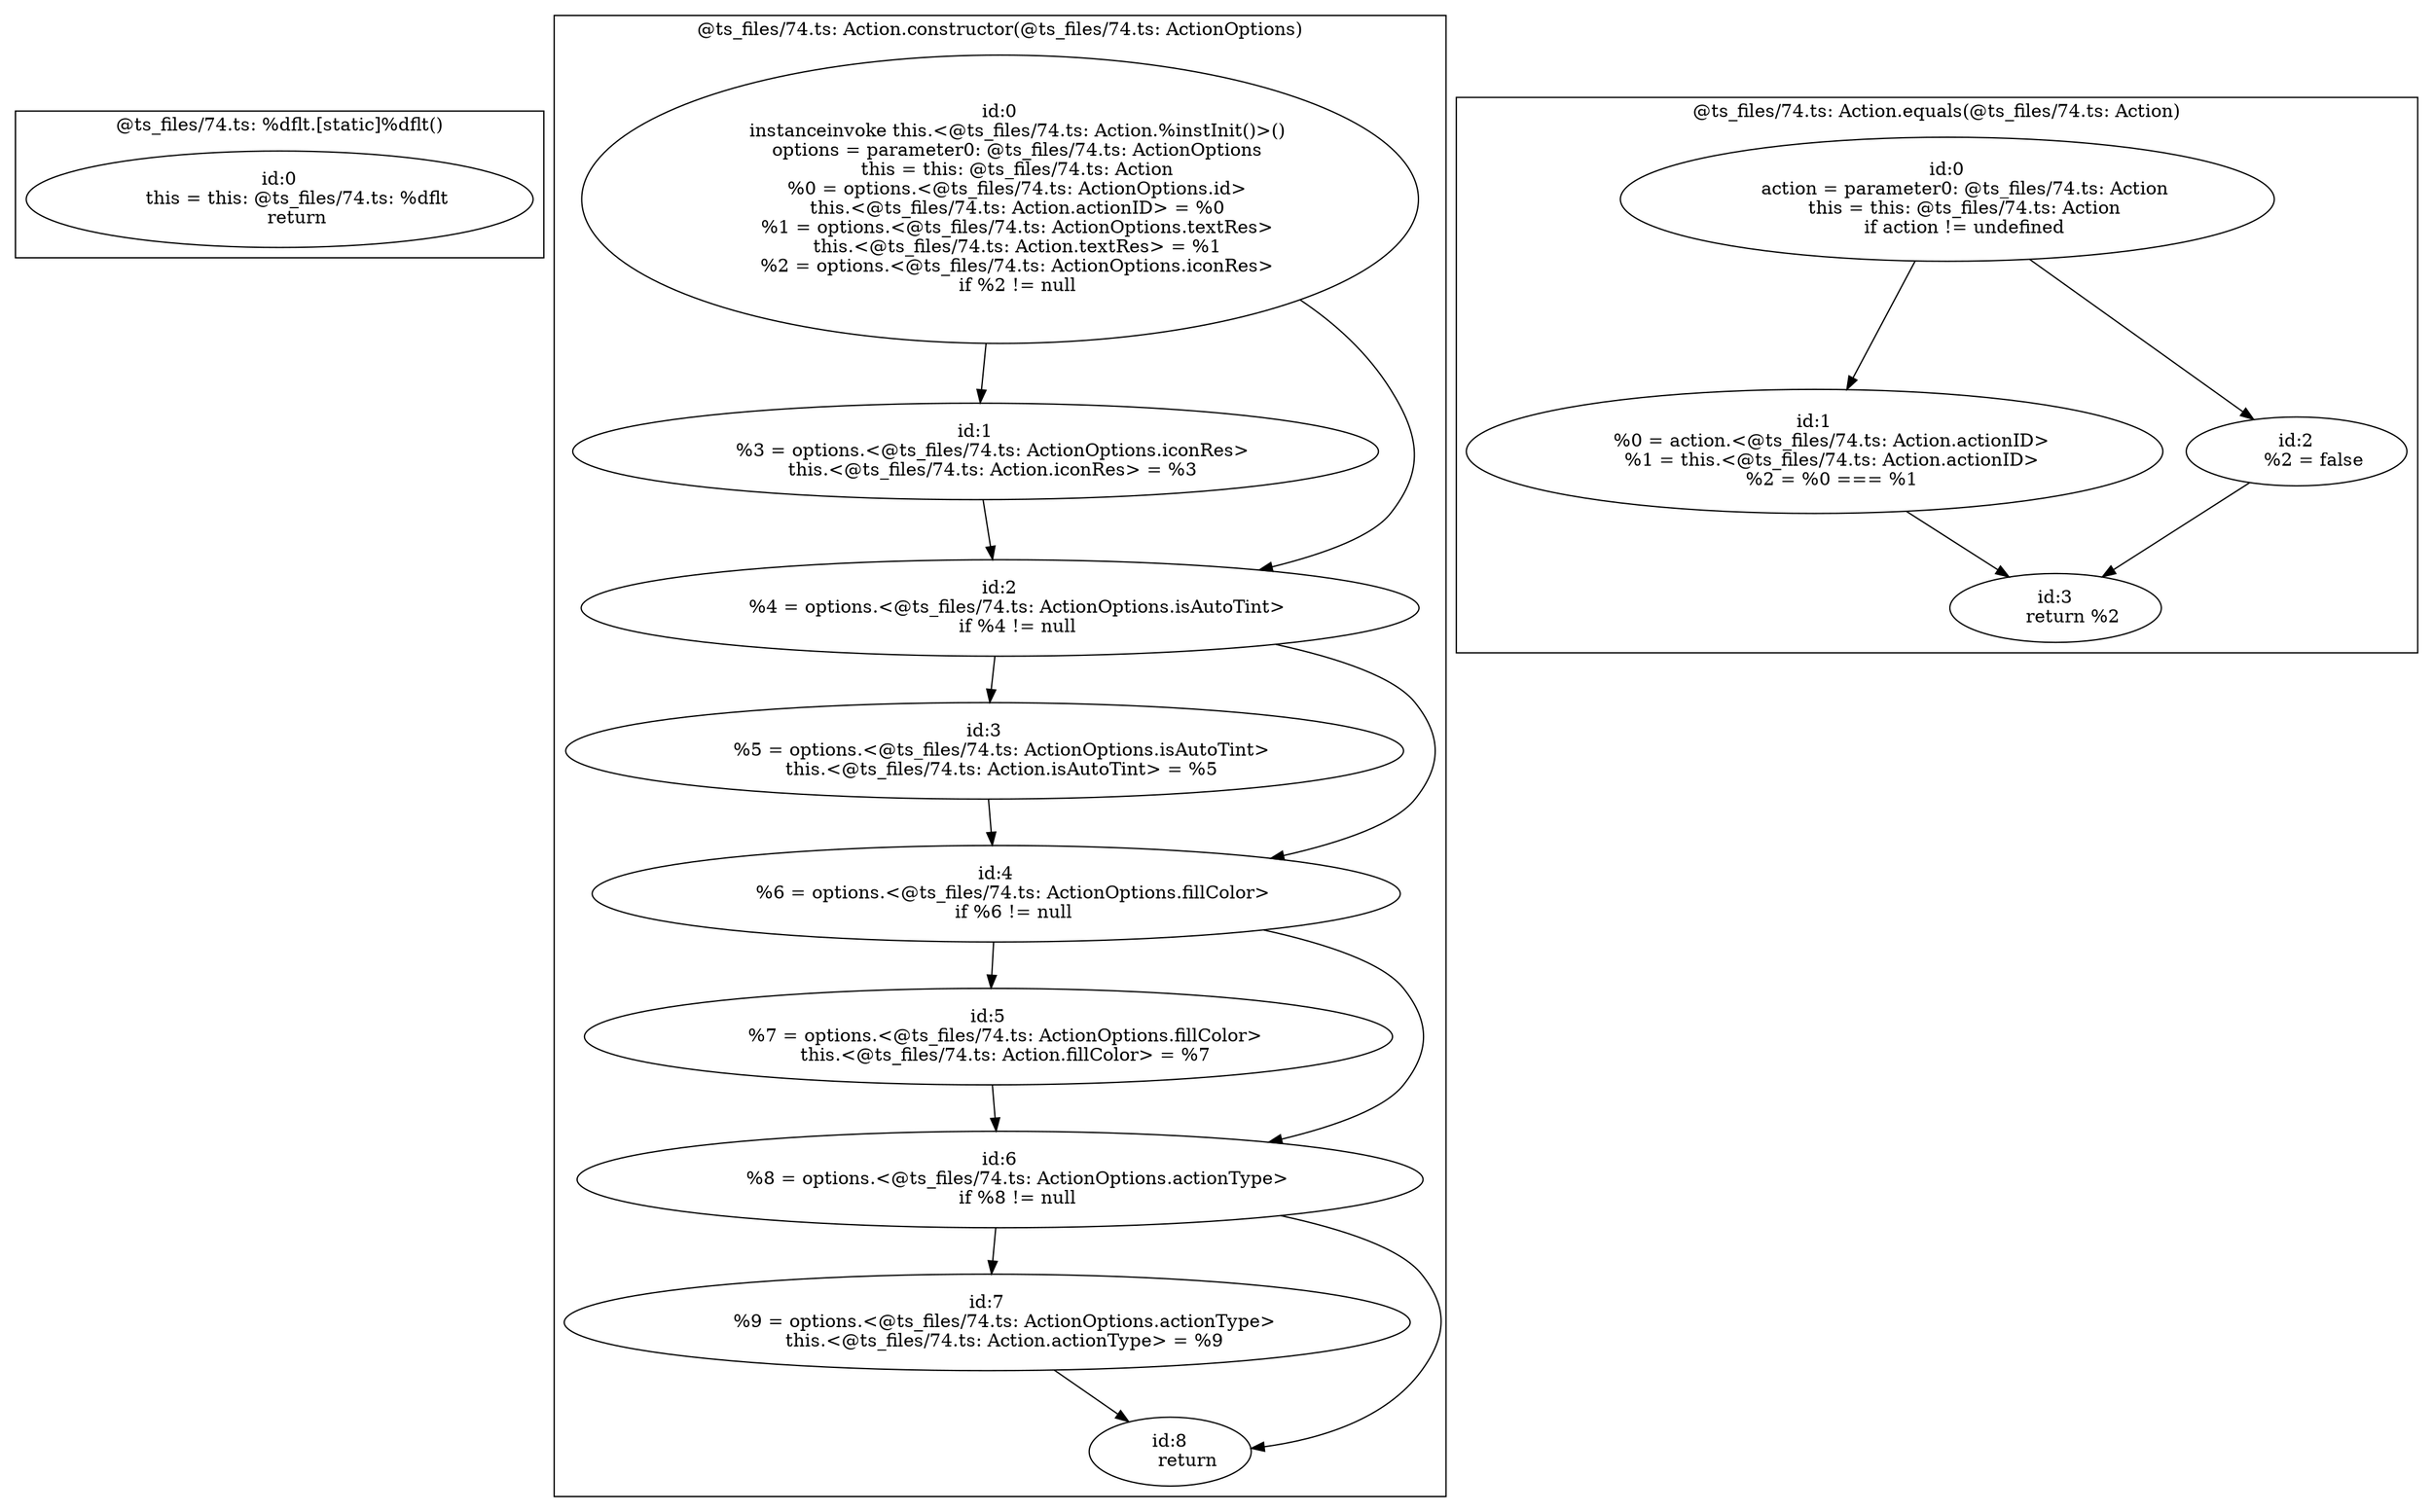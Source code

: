 digraph "74.ts" {
subgraph "cluster_@ts_files/74.ts: %dflt.[static]%dflt()" {
  label="@ts_files/74.ts: %dflt.[static]%dflt()";
  Node33270 [label="id:0
      this = this: @ts_files/74.ts: %dflt
      return"];
}
subgraph "cluster_@ts_files/74.ts: Action.constructor(@ts_files/74.ts: ActionOptions)" {
  label="@ts_files/74.ts: Action.constructor(@ts_files/74.ts: ActionOptions)";
  Node61930 [label="id:0
      instanceinvoke this.<@ts_files/74.ts: Action.%instInit()>()
      options = parameter0: @ts_files/74.ts: ActionOptions
      this = this: @ts_files/74.ts: Action
      %0 = options.<@ts_files/74.ts: ActionOptions.id>
      this.<@ts_files/74.ts: Action.actionID> = %0
      %1 = options.<@ts_files/74.ts: ActionOptions.textRes>
      this.<@ts_files/74.ts: Action.textRes> = %1
      %2 = options.<@ts_files/74.ts: ActionOptions.iconRes>
      if %2 != null"];
  Node61931 [label="id:1
      %3 = options.<@ts_files/74.ts: ActionOptions.iconRes>
      this.<@ts_files/74.ts: Action.iconRes> = %3"];
  Node61932 [label="id:2
      %4 = options.<@ts_files/74.ts: ActionOptions.isAutoTint>
      if %4 != null"];
  Node61933 [label="id:3
      %5 = options.<@ts_files/74.ts: ActionOptions.isAutoTint>
      this.<@ts_files/74.ts: Action.isAutoTint> = %5"];
  Node61934 [label="id:4
      %6 = options.<@ts_files/74.ts: ActionOptions.fillColor>
      if %6 != null"];
  Node61935 [label="id:5
      %7 = options.<@ts_files/74.ts: ActionOptions.fillColor>
      this.<@ts_files/74.ts: Action.fillColor> = %7"];
  Node61936 [label="id:6
      %8 = options.<@ts_files/74.ts: ActionOptions.actionType>
      if %8 != null"];
  Node61937 [label="id:7
      %9 = options.<@ts_files/74.ts: ActionOptions.actionType>
      this.<@ts_files/74.ts: Action.actionType> = %9"];
  Node61938 [label="id:8
      return"];
  Node61930 -> Node61931;
  Node61930 -> Node61932;
  Node61931 -> Node61932;
  Node61932 -> Node61933;
  Node61932 -> Node61934;
  Node61933 -> Node61934;
  Node61934 -> Node61935;
  Node61934 -> Node61936;
  Node61935 -> Node61936;
  Node61936 -> Node61937;
  Node61936 -> Node61938;
  Node61937 -> Node61938;
}
subgraph "cluster_@ts_files/74.ts: Action.equals(@ts_files/74.ts: Action)" {
  label="@ts_files/74.ts: Action.equals(@ts_files/74.ts: Action)";
  Node48740 [label="id:0
      action = parameter0: @ts_files/74.ts: Action
      this = this: @ts_files/74.ts: Action
      if action != undefined"];
  Node48741 [label="id:1
      %0 = action.<@ts_files/74.ts: Action.actionID>
      %1 = this.<@ts_files/74.ts: Action.actionID>
      %2 = %0 === %1"];
  Node48742 [label="id:2
      %2 = false"];
  Node48743 [label="id:3
      return %2"];
  Node48740 -> Node48741;
  Node48740 -> Node48742;
  Node48741 -> Node48743;
  Node48742 -> Node48743;
}
}
